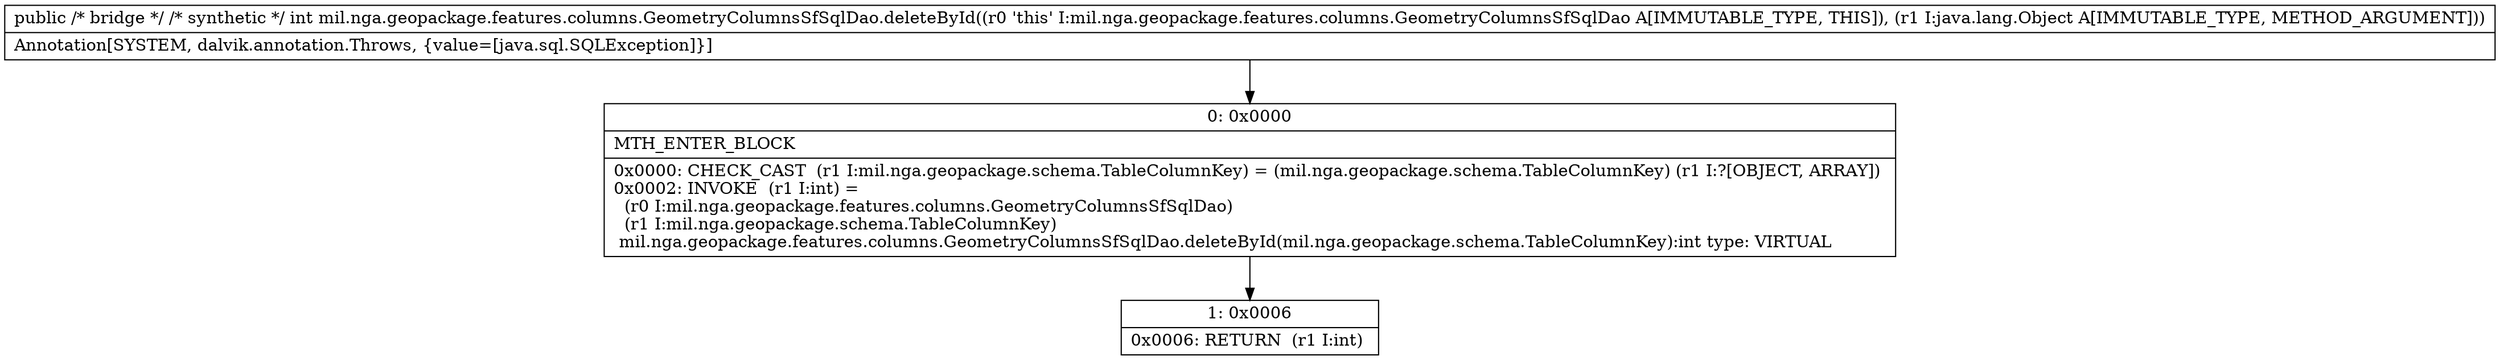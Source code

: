 digraph "CFG formil.nga.geopackage.features.columns.GeometryColumnsSfSqlDao.deleteById(Ljava\/lang\/Object;)I" {
Node_0 [shape=record,label="{0\:\ 0x0000|MTH_ENTER_BLOCK\l|0x0000: CHECK_CAST  (r1 I:mil.nga.geopackage.schema.TableColumnKey) = (mil.nga.geopackage.schema.TableColumnKey) (r1 I:?[OBJECT, ARRAY]) \l0x0002: INVOKE  (r1 I:int) = \l  (r0 I:mil.nga.geopackage.features.columns.GeometryColumnsSfSqlDao)\l  (r1 I:mil.nga.geopackage.schema.TableColumnKey)\l mil.nga.geopackage.features.columns.GeometryColumnsSfSqlDao.deleteById(mil.nga.geopackage.schema.TableColumnKey):int type: VIRTUAL \l}"];
Node_1 [shape=record,label="{1\:\ 0x0006|0x0006: RETURN  (r1 I:int) \l}"];
MethodNode[shape=record,label="{public \/* bridge *\/ \/* synthetic *\/ int mil.nga.geopackage.features.columns.GeometryColumnsSfSqlDao.deleteById((r0 'this' I:mil.nga.geopackage.features.columns.GeometryColumnsSfSqlDao A[IMMUTABLE_TYPE, THIS]), (r1 I:java.lang.Object A[IMMUTABLE_TYPE, METHOD_ARGUMENT]))  | Annotation[SYSTEM, dalvik.annotation.Throws, \{value=[java.sql.SQLException]\}]\l}"];
MethodNode -> Node_0;
Node_0 -> Node_1;
}

